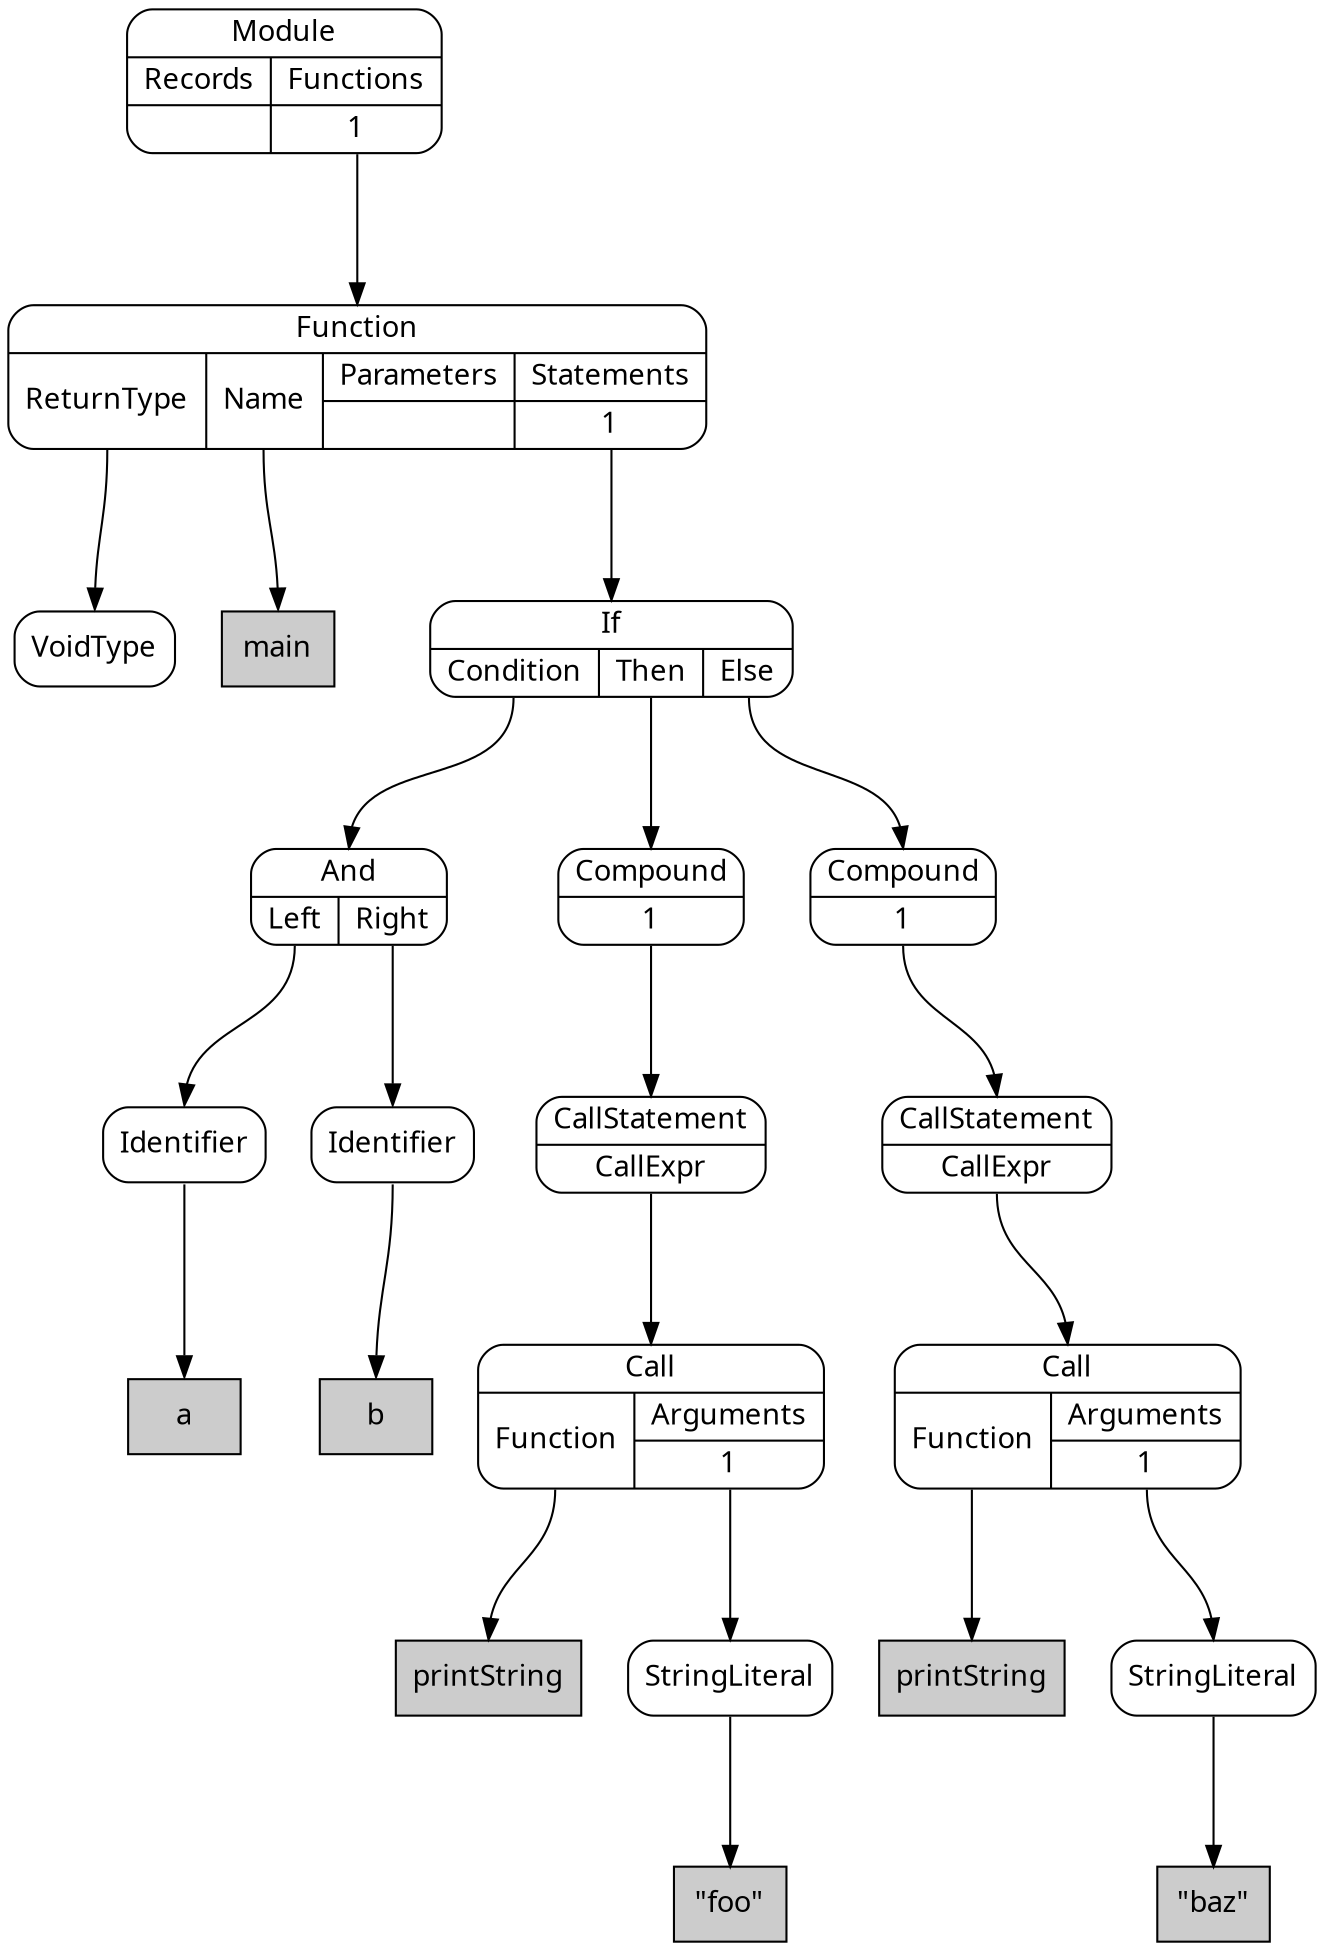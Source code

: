 digraph {
node [shape=Mrecord, style=filled, fillcolor=white, fontname="Calibri"];
graph [ordering=out, nodesep=0.3, ranksep=1];

# SimpleNode VoidType
node0 [label="VoidType", tooltip="VoidType"]

# DeclarationLiteral main
node1 [shape=box, label="main", fillcolor="#cccccc", tooltip="main"]

# ReferenceLiteral a
node2 [shape=box, label="a", fillcolor="#cccccc", tooltip="a"]

# SimpleNode Identifier
node3:s -> node2:n
node3 [label="Identifier", tooltip="Identifier"]

# ReferenceLiteral b
node4 [shape=box, label="b", fillcolor="#cccccc", tooltip="b"]

# SimpleNode Identifier
node5:s -> node4:n
node5 [label="Identifier", tooltip="Identifier"]

# PortNode And
node6:p0:s -> node3:n
node6:p1:s -> node5:n
node6 [label="{And|{<p0>Left|<p1>Right}}", tooltip="And"]

# ReferenceLiteral printString
node7 [shape=box, label="printString", fillcolor="#cccccc", tooltip="printString"]

# Literal "foo"
node8 [shape=box, label="\"foo\"", fillcolor="#cccccc", tooltip="\"foo\""]

# SimpleNode StringLiteral
node9:s -> node8:n
node9 [label="StringLiteral", tooltip="StringLiteral"]

# PortNode Call
node10:p0:s -> node7:n
node10:p1_0:s -> node9:n
node10 [label="{Call|{<p0>Function|{Arguments|{<p1_0>1}}}}", tooltip="Call"]

# PortNode CallStatement
node11:p0:s -> node10:n
node11 [label="{CallStatement|{<p0>CallExpr}}", tooltip="CallStatement"]

# PortNode Compound
node12:p0:s -> node11:n
node12 [label="{Compound|{<p0>1}}", tooltip="Compound"]

# ReferenceLiteral printString
node13 [shape=box, label="printString", fillcolor="#cccccc", tooltip="printString"]

# Literal "baz"
node14 [shape=box, label="\"baz\"", fillcolor="#cccccc", tooltip="\"baz\""]

# SimpleNode StringLiteral
node15:s -> node14:n
node15 [label="StringLiteral", tooltip="StringLiteral"]

# PortNode Call
node16:p0:s -> node13:n
node16:p1_0:s -> node15:n
node16 [label="{Call|{<p0>Function|{Arguments|{<p1_0>1}}}}", tooltip="Call"]

# PortNode CallStatement
node17:p0:s -> node16:n
node17 [label="{CallStatement|{<p0>CallExpr}}", tooltip="CallStatement"]

# PortNode Compound
node18:p0:s -> node17:n
node18 [label="{Compound|{<p0>1}}", tooltip="Compound"]

# PortNode If
node19:p0:s -> node6:n
node19:p1:s -> node12:n
node19:p2:s -> node18:n
node19 [label="{If|{<p0>Condition|<p1>Then|<p2>Else}}", tooltip="If"]

# PortNode Function
node20:p0:s -> node0:n
node20:p1:s -> node1:n
node20:p3_0:s -> node19:n
node20 [label="{Function|{<p0>ReturnType|<p1>Name|{Parameters|{}}|{Statements|{<p3_0>1}}}}", tooltip="Function"]

# PortNode Module
node21:p1_0:s -> node20:n
node21 [label="{Module|{{Records|{}}|{Functions|{<p1_0>1}}}}", tooltip="Module"]

}
